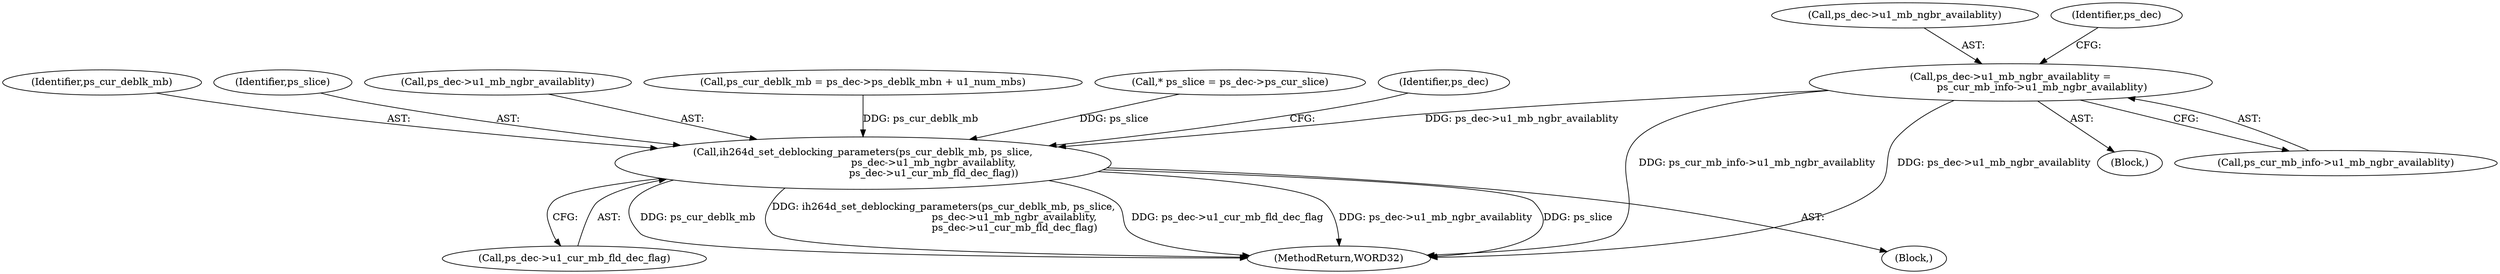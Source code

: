 digraph "0_Android_cc676ebd95247646e67907ccab150fb77a847335_0@pointer" {
"1000573" [label="(Call,ps_dec->u1_mb_ngbr_availablity =\n                    ps_cur_mb_info->u1_mb_ngbr_availablity)"];
"1001074" [label="(Call,ih264d_set_deblocking_parameters(ps_cur_deblk_mb, ps_slice,\n                                             ps_dec->u1_mb_ngbr_availablity,\n                                             ps_dec->u1_cur_mb_fld_dec_flag))"];
"1000514" [label="(Block,)"];
"1001080" [label="(Call,ps_dec->u1_cur_mb_fld_dec_flag)"];
"1001075" [label="(Identifier,ps_cur_deblk_mb)"];
"1001076" [label="(Identifier,ps_slice)"];
"1001074" [label="(Call,ih264d_set_deblocking_parameters(ps_cur_deblk_mb, ps_slice,\n                                             ps_dec->u1_mb_ngbr_availablity,\n                                             ps_dec->u1_cur_mb_fld_dec_flag))"];
"1000573" [label="(Call,ps_dec->u1_mb_ngbr_availablity =\n                    ps_cur_mb_info->u1_mb_ngbr_availablity)"];
"1001077" [label="(Call,ps_dec->u1_mb_ngbr_availablity)"];
"1000574" [label="(Call,ps_dec->u1_mb_ngbr_availablity)"];
"1001032" [label="(Call,ps_cur_deblk_mb = ps_dec->ps_deblk_mbn + u1_num_mbs)"];
"1000164" [label="(Call,* ps_slice = ps_dec->ps_cur_slice)"];
"1000582" [label="(Identifier,ps_dec)"];
"1001350" [label="(MethodReturn,WORD32)"];
"1001073" [label="(Block,)"];
"1000577" [label="(Call,ps_cur_mb_info->u1_mb_ngbr_availablity)"];
"1001085" [label="(Identifier,ps_dec)"];
"1000573" -> "1000514"  [label="AST: "];
"1000573" -> "1000577"  [label="CFG: "];
"1000574" -> "1000573"  [label="AST: "];
"1000577" -> "1000573"  [label="AST: "];
"1000582" -> "1000573"  [label="CFG: "];
"1000573" -> "1001350"  [label="DDG: ps_cur_mb_info->u1_mb_ngbr_availablity"];
"1000573" -> "1001350"  [label="DDG: ps_dec->u1_mb_ngbr_availablity"];
"1000573" -> "1001074"  [label="DDG: ps_dec->u1_mb_ngbr_availablity"];
"1001074" -> "1001073"  [label="AST: "];
"1001074" -> "1001080"  [label="CFG: "];
"1001075" -> "1001074"  [label="AST: "];
"1001076" -> "1001074"  [label="AST: "];
"1001077" -> "1001074"  [label="AST: "];
"1001080" -> "1001074"  [label="AST: "];
"1001085" -> "1001074"  [label="CFG: "];
"1001074" -> "1001350"  [label="DDG: ps_cur_deblk_mb"];
"1001074" -> "1001350"  [label="DDG: ih264d_set_deblocking_parameters(ps_cur_deblk_mb, ps_slice,\n                                             ps_dec->u1_mb_ngbr_availablity,\n                                             ps_dec->u1_cur_mb_fld_dec_flag)"];
"1001074" -> "1001350"  [label="DDG: ps_dec->u1_cur_mb_fld_dec_flag"];
"1001074" -> "1001350"  [label="DDG: ps_dec->u1_mb_ngbr_availablity"];
"1001074" -> "1001350"  [label="DDG: ps_slice"];
"1001032" -> "1001074"  [label="DDG: ps_cur_deblk_mb"];
"1000164" -> "1001074"  [label="DDG: ps_slice"];
}

